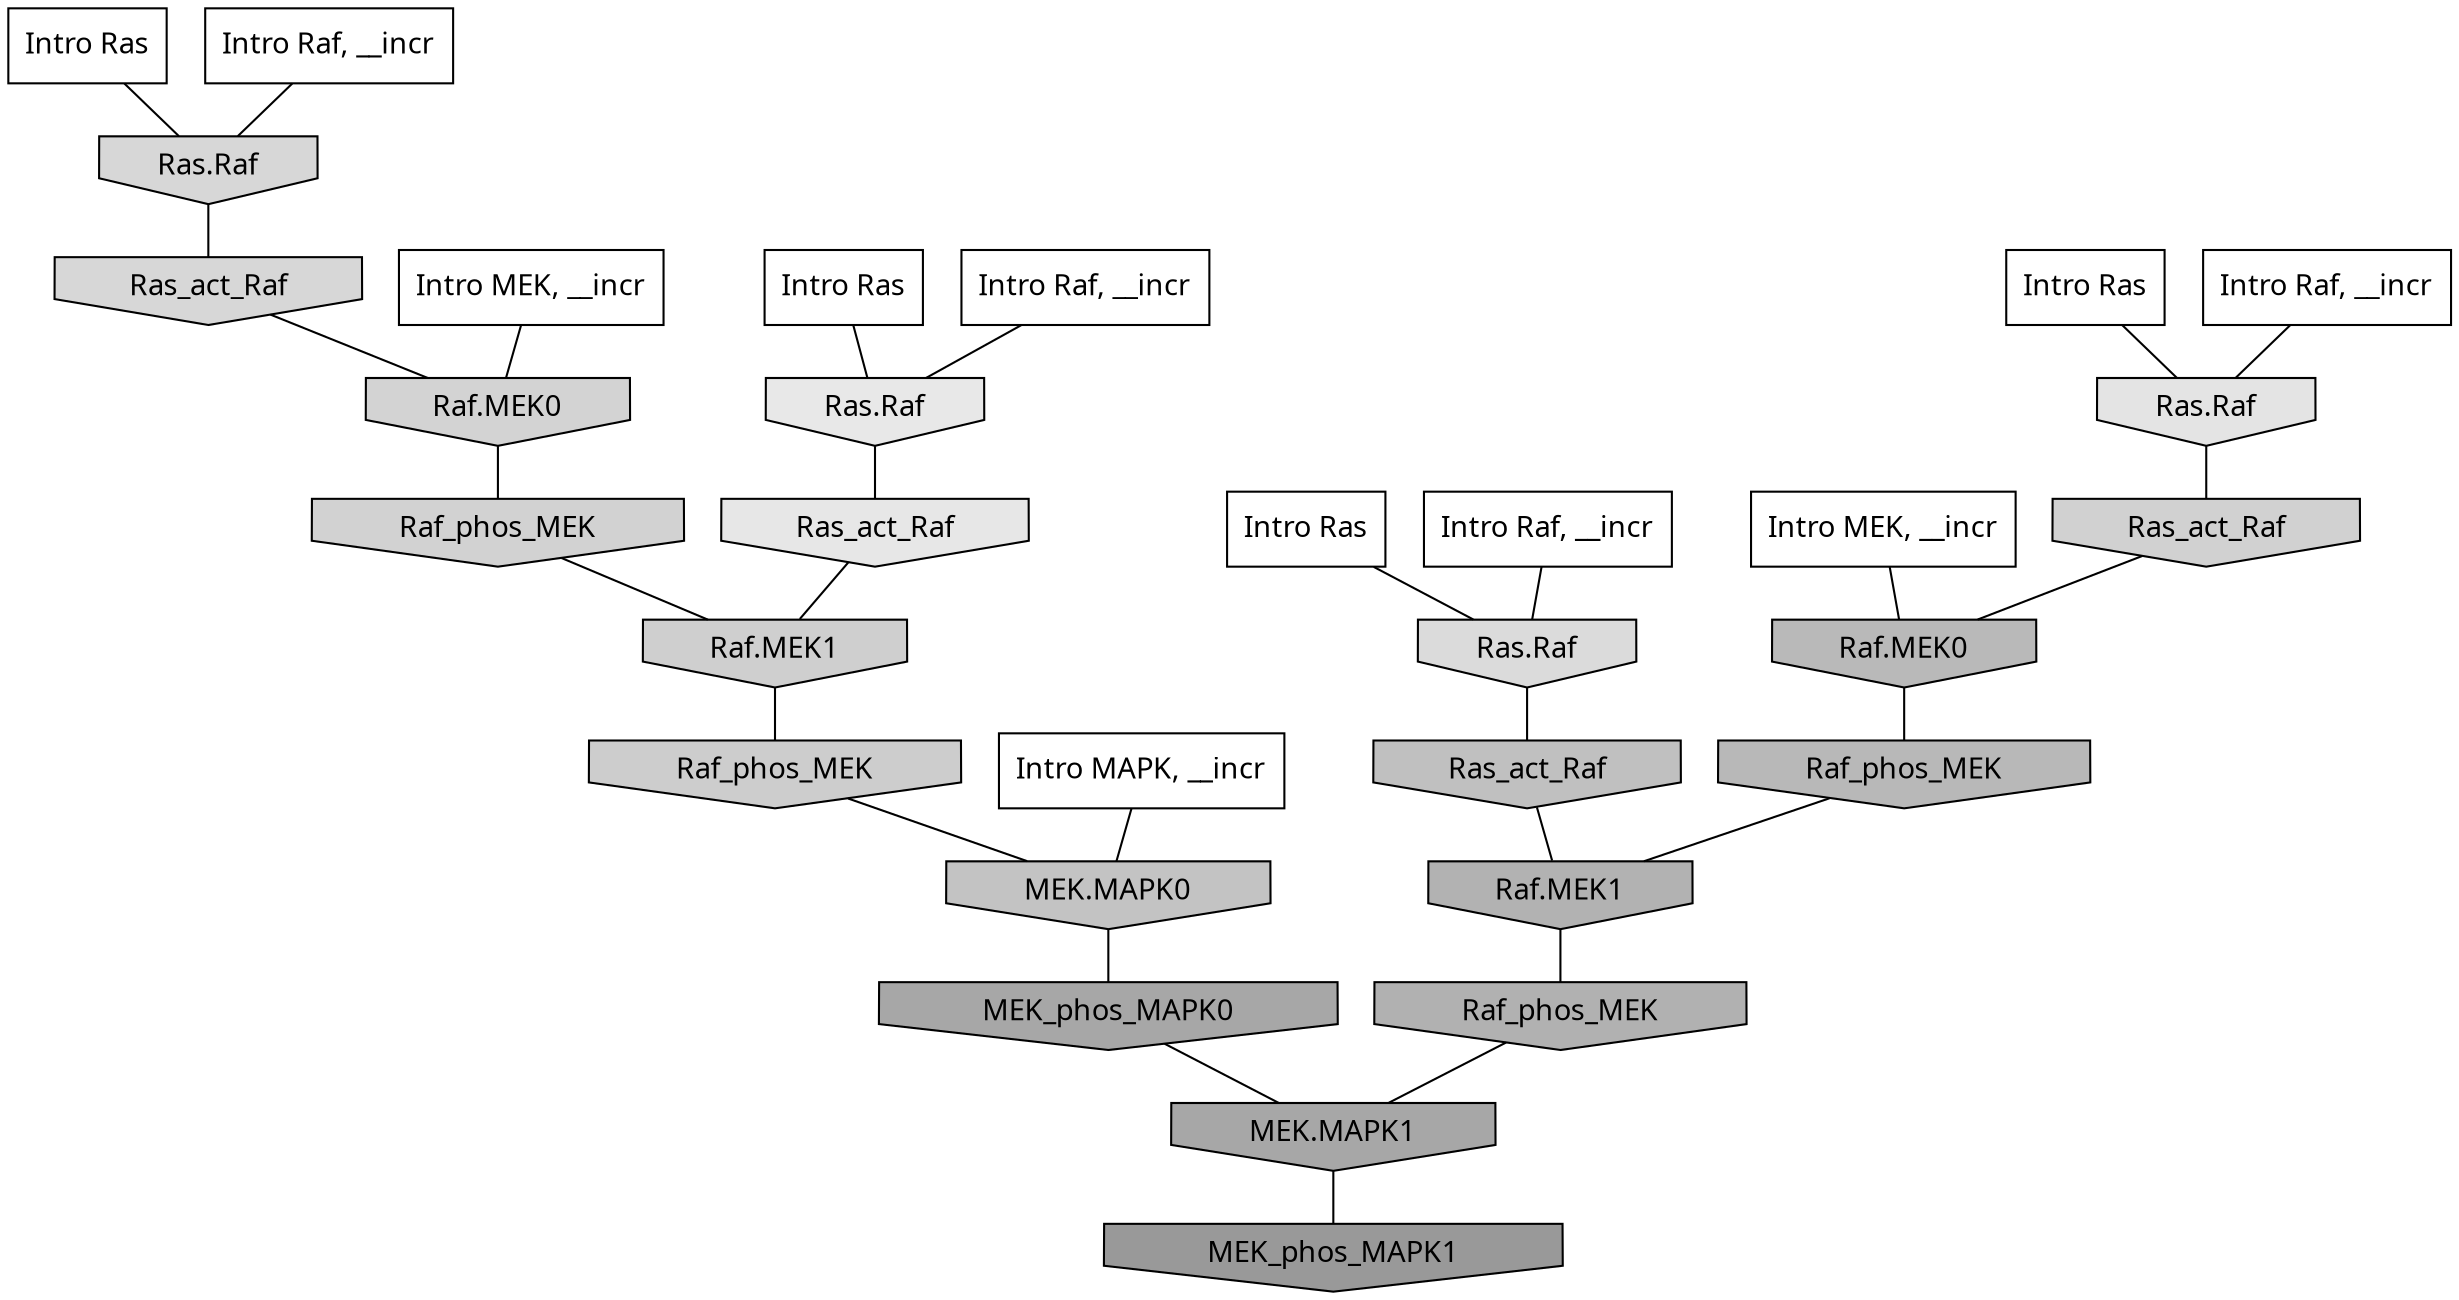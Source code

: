 digraph G{
  rankdir="TB";
  ranksep=0.30;
  node [fontname="CMU Serif"];
  edge [fontname="CMU Serif"];
  
  7 [label="Intro Ras", shape=rectangle, style=filled, fillcolor="0.000 0.000 1.000"]
  
  86 [label="Intro Ras", shape=rectangle, style=filled, fillcolor="0.000 0.000 1.000"]
  
  87 [label="Intro Ras", shape=rectangle, style=filled, fillcolor="0.000 0.000 1.000"]
  
  90 [label="Intro Ras", shape=rectangle, style=filled, fillcolor="0.000 0.000 1.000"]
  
  421 [label="Intro Raf, __incr", shape=rectangle, style=filled, fillcolor="0.000 0.000 1.000"]
  
  567 [label="Intro Raf, __incr", shape=rectangle, style=filled, fillcolor="0.000 0.000 1.000"]
  
  925 [label="Intro Raf, __incr", shape=rectangle, style=filled, fillcolor="0.000 0.000 1.000"]
  
  966 [label="Intro Raf, __incr", shape=rectangle, style=filled, fillcolor="0.000 0.000 1.000"]
  
  1202 [label="Intro MEK, __incr", shape=rectangle, style=filled, fillcolor="0.000 0.000 1.000"]
  
  1970 [label="Intro MEK, __incr", shape=rectangle, style=filled, fillcolor="0.000 0.000 1.000"]
  
  2897 [label="Intro MAPK, __incr", shape=rectangle, style=filled, fillcolor="0.000 0.000 1.000"]
  
  4439 [label="Ras.Raf", shape=invhouse, style=filled, fillcolor="0.000 0.000 0.908"]
  
  4505 [label="Ras_act_Raf", shape=invhouse, style=filled, fillcolor="0.000 0.000 0.905"]
  
  4766 [label="Ras.Raf", shape=invhouse, style=filled, fillcolor="0.000 0.000 0.891"]
  
  5435 [label="Ras.Raf", shape=invhouse, style=filled, fillcolor="0.000 0.000 0.857"]
  
  5696 [label="Ras.Raf", shape=invhouse, style=filled, fillcolor="0.000 0.000 0.842"]
  
  5705 [label="Ras_act_Raf", shape=invhouse, style=filled, fillcolor="0.000 0.000 0.842"]
  
  6076 [label="Raf.MEK0", shape=invhouse, style=filled, fillcolor="0.000 0.000 0.826"]
  
  6113 [label="Raf_phos_MEK", shape=invhouse, style=filled, fillcolor="0.000 0.000 0.824"]
  
  6255 [label="Ras_act_Raf", shape=invhouse, style=filled, fillcolor="0.000 0.000 0.818"]
  
  6517 [label="Raf.MEK1", shape=invhouse, style=filled, fillcolor="0.000 0.000 0.809"]
  
  6635 [label="Raf_phos_MEK", shape=invhouse, style=filled, fillcolor="0.000 0.000 0.804"]
  
  8117 [label="MEK.MAPK0", shape=invhouse, style=filled, fillcolor="0.000 0.000 0.762"]
  
  8488 [label="Ras_act_Raf", shape=invhouse, style=filled, fillcolor="0.000 0.000 0.753"]
  
  9795 [label="Raf.MEK0", shape=invhouse, style=filled, fillcolor="0.000 0.000 0.724"]
  
  9998 [label="Raf_phos_MEK", shape=invhouse, style=filled, fillcolor="0.000 0.000 0.720"]
  
  11231 [label="Raf.MEK1", shape=invhouse, style=filled, fillcolor="0.000 0.000 0.698"]
  
  11473 [label="Raf_phos_MEK", shape=invhouse, style=filled, fillcolor="0.000 0.000 0.694"]
  
  14178 [label="MEK_phos_MAPK0", shape=invhouse, style=filled, fillcolor="0.000 0.000 0.656"]
  
  14467 [label="MEK.MAPK1", shape=invhouse, style=filled, fillcolor="0.000 0.000 0.653"]
  
  17347 [label="MEK_phos_MAPK1", shape=invhouse, style=filled, fillcolor="0.000 0.000 0.600"]
  
  
  14467 -> 17347 [dir=none, color="0.000 0.000 0.000"] 
  14178 -> 14467 [dir=none, color="0.000 0.000 0.000"] 
  11473 -> 14467 [dir=none, color="0.000 0.000 0.000"] 
  11231 -> 11473 [dir=none, color="0.000 0.000 0.000"] 
  9998 -> 11231 [dir=none, color="0.000 0.000 0.000"] 
  9795 -> 9998 [dir=none, color="0.000 0.000 0.000"] 
  8488 -> 11231 [dir=none, color="0.000 0.000 0.000"] 
  8117 -> 14178 [dir=none, color="0.000 0.000 0.000"] 
  6635 -> 8117 [dir=none, color="0.000 0.000 0.000"] 
  6517 -> 6635 [dir=none, color="0.000 0.000 0.000"] 
  6255 -> 9795 [dir=none, color="0.000 0.000 0.000"] 
  6113 -> 6517 [dir=none, color="0.000 0.000 0.000"] 
  6076 -> 6113 [dir=none, color="0.000 0.000 0.000"] 
  5705 -> 6076 [dir=none, color="0.000 0.000 0.000"] 
  5696 -> 5705 [dir=none, color="0.000 0.000 0.000"] 
  5435 -> 8488 [dir=none, color="0.000 0.000 0.000"] 
  4766 -> 6255 [dir=none, color="0.000 0.000 0.000"] 
  4505 -> 6517 [dir=none, color="0.000 0.000 0.000"] 
  4439 -> 4505 [dir=none, color="0.000 0.000 0.000"] 
  2897 -> 8117 [dir=none, color="0.000 0.000 0.000"] 
  1970 -> 6076 [dir=none, color="0.000 0.000 0.000"] 
  1202 -> 9795 [dir=none, color="0.000 0.000 0.000"] 
  966 -> 4766 [dir=none, color="0.000 0.000 0.000"] 
  925 -> 5696 [dir=none, color="0.000 0.000 0.000"] 
  567 -> 5435 [dir=none, color="0.000 0.000 0.000"] 
  421 -> 4439 [dir=none, color="0.000 0.000 0.000"] 
  90 -> 4766 [dir=none, color="0.000 0.000 0.000"] 
  87 -> 4439 [dir=none, color="0.000 0.000 0.000"] 
  86 -> 5435 [dir=none, color="0.000 0.000 0.000"] 
  7 -> 5696 [dir=none, color="0.000 0.000 0.000"] 
  
  }
